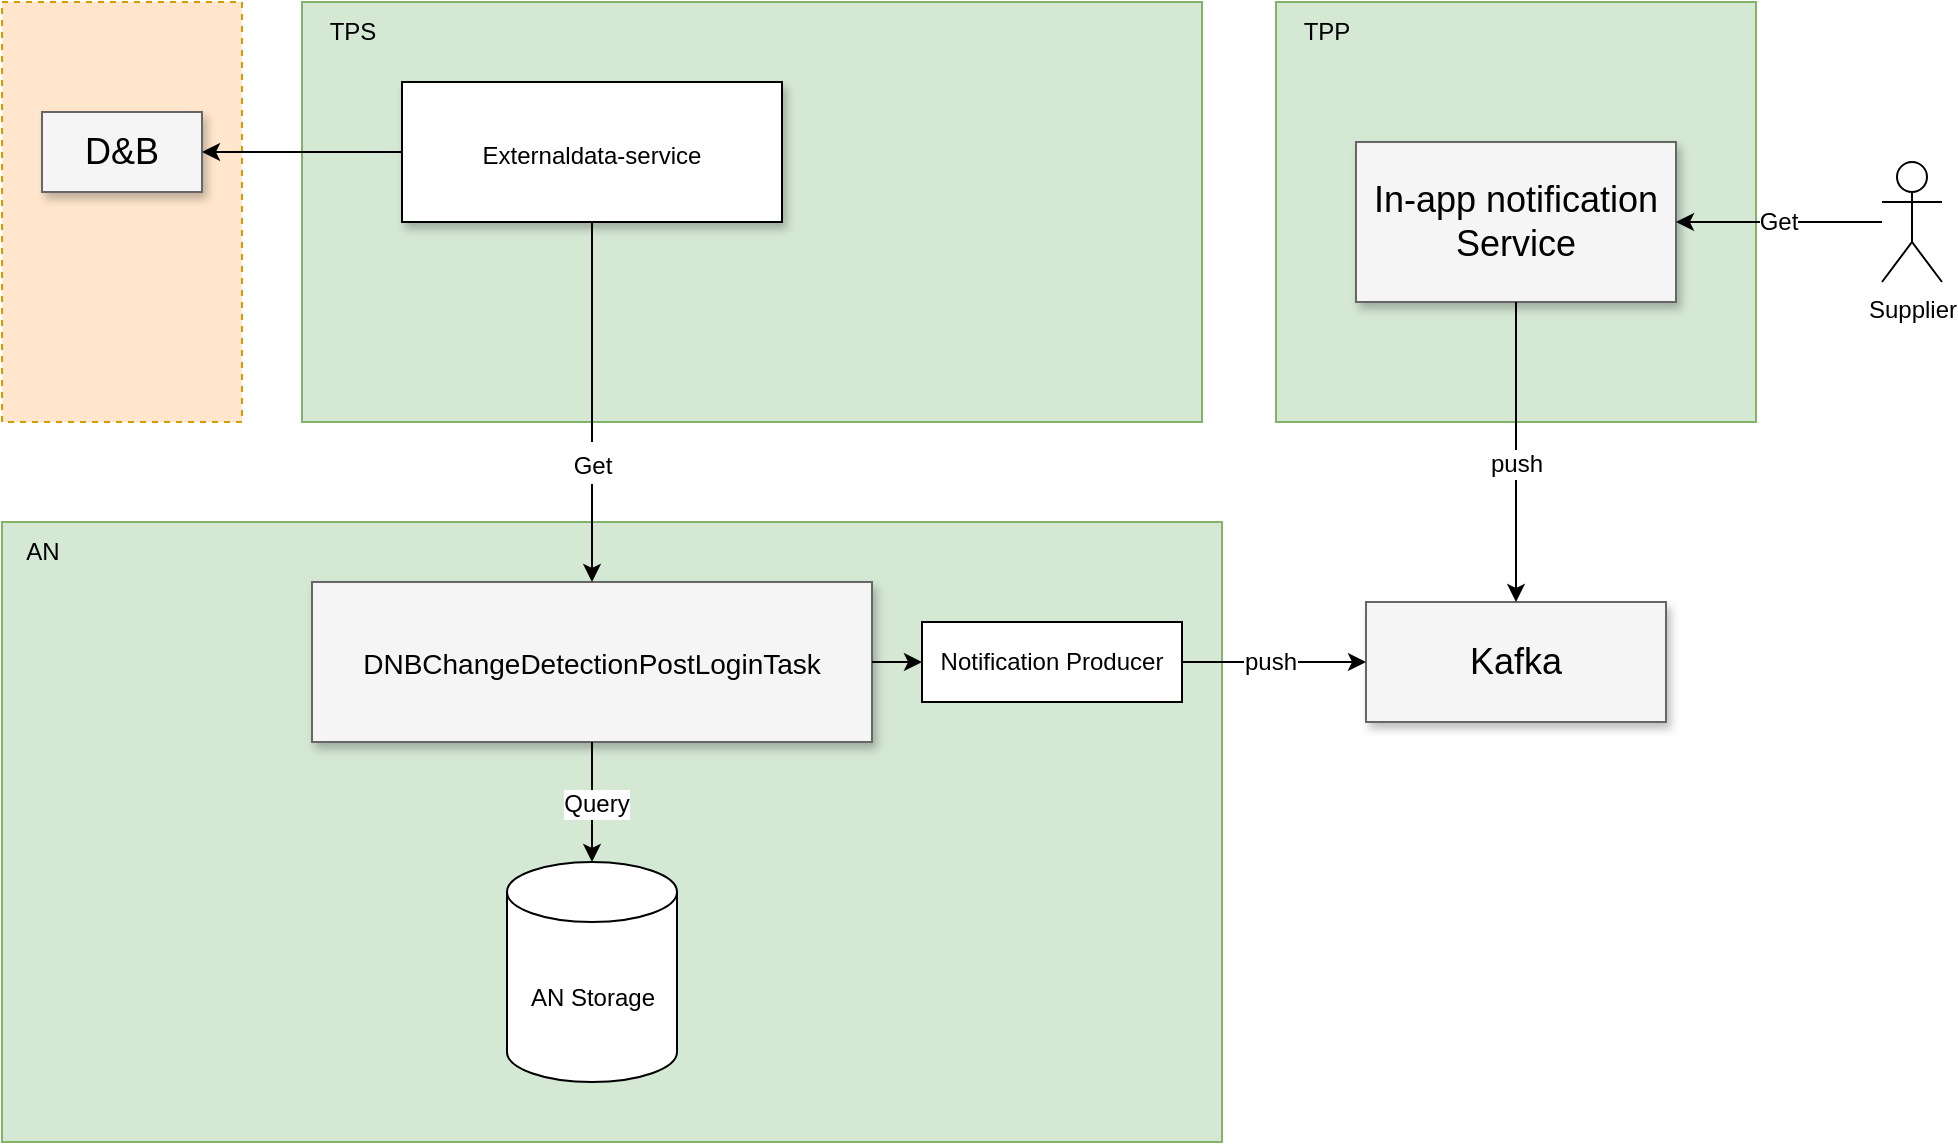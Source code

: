 <mxfile version="20.3.0" type="github">
  <diagram name="Page-1" id="90a13364-a465-7bf4-72fc-28e22215d7a0">
    <mxGraphModel dx="2066" dy="1129" grid="1" gridSize="10" guides="1" tooltips="1" connect="1" arrows="1" fold="1" page="1" pageScale="1.5" pageWidth="1169" pageHeight="826" background="none" math="0" shadow="0">
      <root>
        <mxCell id="0" style=";html=1;" />
        <mxCell id="1" style=";html=1;" parent="0" />
        <mxCell id="xSBLkjUT3SO6wZze7lMH-3" value="" style="group" parent="1" vertex="1" connectable="0">
          <mxGeometry width="970" height="570" as="geometry" />
        </mxCell>
        <mxCell id="wwz8x95htu8D-L9N0XOo-1" value="" style="rounded=0;whiteSpace=wrap;html=1;dashed=1;fillColor=#ffe6cc;strokeColor=#d79b00;" parent="xSBLkjUT3SO6wZze7lMH-3" vertex="1">
          <mxGeometry width="120" height="210" as="geometry" />
        </mxCell>
        <mxCell id="fSm1GcxjfFAWFzGtAJEy-5" value="" style="rounded=0;whiteSpace=wrap;html=1;fillColor=#d5e8d4;strokeColor=#82b366;" parent="xSBLkjUT3SO6wZze7lMH-3" vertex="1">
          <mxGeometry x="637" width="240" height="210" as="geometry" />
        </mxCell>
        <mxCell id="fSm1GcxjfFAWFzGtAJEy-4" value="" style="rounded=0;whiteSpace=wrap;html=1;fillColor=#d5e8d4;strokeColor=#82b366;" parent="xSBLkjUT3SO6wZze7lMH-3" vertex="1">
          <mxGeometry x="150" width="450" height="210" as="geometry" />
        </mxCell>
        <mxCell id="fSm1GcxjfFAWFzGtAJEy-3" value="" style="rounded=0;whiteSpace=wrap;html=1;fillColor=#d5e8d4;strokeColor=#82b366;" parent="xSBLkjUT3SO6wZze7lMH-3" vertex="1">
          <mxGeometry y="260" width="610" height="310" as="geometry" />
        </mxCell>
        <mxCell id="3a17f1ce550125da-5" value="&lt;span style=&quot;font-size: 12px;&quot;&gt;Externaldata-service&lt;/span&gt;" style="whiteSpace=wrap;html=1;shadow=1;fontSize=18;" parent="xSBLkjUT3SO6wZze7lMH-3" vertex="1">
          <mxGeometry x="200" y="40" width="190" height="70" as="geometry" />
        </mxCell>
        <mxCell id="3a17f1ce550125da-7" value="Kafka" style="whiteSpace=wrap;html=1;shadow=1;fontSize=18;fillColor=#f5f5f5;strokeColor=#666666;" parent="xSBLkjUT3SO6wZze7lMH-3" vertex="1">
          <mxGeometry x="682" y="300" width="150" height="60" as="geometry" />
        </mxCell>
        <mxCell id="3a17f1ce550125da-8" value="&lt;font style=&quot;font-size: 14px;&quot;&gt;DNBChangeDetectionPostLoginTask&lt;/font&gt;" style="whiteSpace=wrap;html=1;shadow=1;fontSize=18;fillColor=#f5f5f5;strokeColor=#666666;" parent="xSBLkjUT3SO6wZze7lMH-3" vertex="1">
          <mxGeometry x="155" y="290" width="280" height="80" as="geometry" />
        </mxCell>
        <mxCell id="fSm1GcxjfFAWFzGtAJEy-9" style="edgeStyle=orthogonalEdgeStyle;rounded=0;orthogonalLoop=1;jettySize=auto;html=1;exitX=1;exitY=0.5;exitDx=0;exitDy=0;entryX=0;entryY=0.5;entryDx=0;entryDy=0;" parent="xSBLkjUT3SO6wZze7lMH-3" source="ROQAfD1Z0zdCYN7bd8Di-7" target="3a17f1ce550125da-7" edge="1">
          <mxGeometry relative="1" as="geometry">
            <mxPoint x="550" y="125" as="sourcePoint" />
          </mxGeometry>
        </mxCell>
        <mxCell id="fSm1GcxjfFAWFzGtAJEy-29" value="push" style="edgeLabel;html=1;align=center;verticalAlign=middle;resizable=0;points=[];fontSize=12;" parent="fSm1GcxjfFAWFzGtAJEy-9" vertex="1" connectable="0">
          <mxGeometry x="-0.044" y="1" relative="1" as="geometry">
            <mxPoint y="1" as="offset" />
          </mxGeometry>
        </mxCell>
        <mxCell id="3a17f1ce550125da-11" value="In-app notification Service" style="whiteSpace=wrap;html=1;shadow=1;fontSize=18;fillColor=#f5f5f5;strokeColor=#666666;" parent="xSBLkjUT3SO6wZze7lMH-3" vertex="1">
          <mxGeometry x="677" y="70" width="160" height="80" as="geometry" />
        </mxCell>
        <mxCell id="fSm1GcxjfFAWFzGtAJEy-10" style="edgeStyle=orthogonalEdgeStyle;rounded=0;orthogonalLoop=1;jettySize=auto;html=1;exitX=0.5;exitY=1;exitDx=0;exitDy=0;entryX=0.5;entryY=0;entryDx=0;entryDy=0;" parent="xSBLkjUT3SO6wZze7lMH-3" source="3a17f1ce550125da-11" target="3a17f1ce550125da-7" edge="1">
          <mxGeometry relative="1" as="geometry">
            <Array as="points" />
            <mxPoint x="870" y="270" as="targetPoint" />
          </mxGeometry>
        </mxCell>
        <mxCell id="fSm1GcxjfFAWFzGtAJEy-30" value="push" style="edgeLabel;html=1;align=center;verticalAlign=middle;resizable=0;points=[];fontSize=12;" parent="fSm1GcxjfFAWFzGtAJEy-10" vertex="1" connectable="0">
          <mxGeometry x="-0.181" y="-1" relative="1" as="geometry">
            <mxPoint x="1" y="19" as="offset" />
          </mxGeometry>
        </mxCell>
        <mxCell id="fSm1GcxjfFAWFzGtAJEy-11" style="edgeStyle=orthogonalEdgeStyle;rounded=0;orthogonalLoop=1;jettySize=auto;html=1;entryX=1;entryY=0.5;entryDx=0;entryDy=0;" parent="xSBLkjUT3SO6wZze7lMH-3" source="fSm1GcxjfFAWFzGtAJEy-2" target="3a17f1ce550125da-11" edge="1">
          <mxGeometry relative="1" as="geometry" />
        </mxCell>
        <mxCell id="fSm1GcxjfFAWFzGtAJEy-31" value="Get" style="edgeLabel;html=1;align=center;verticalAlign=middle;resizable=0;points=[];fontSize=12;" parent="fSm1GcxjfFAWFzGtAJEy-11" vertex="1" connectable="0">
          <mxGeometry x="0.009" relative="1" as="geometry">
            <mxPoint as="offset" />
          </mxGeometry>
        </mxCell>
        <mxCell id="fSm1GcxjfFAWFzGtAJEy-2" value="Supplier" style="shape=umlActor;verticalLabelPosition=bottom;verticalAlign=top;html=1;outlineConnect=0;" parent="xSBLkjUT3SO6wZze7lMH-3" vertex="1">
          <mxGeometry x="940" y="80" width="30" height="60" as="geometry" />
        </mxCell>
        <mxCell id="fSm1GcxjfFAWFzGtAJEy-7" value="AN Storage" style="shape=cylinder3;whiteSpace=wrap;html=1;boundedLbl=1;backgroundOutline=1;size=15;" parent="xSBLkjUT3SO6wZze7lMH-3" vertex="1">
          <mxGeometry x="252.5" y="430" width="85" height="110" as="geometry" />
        </mxCell>
        <mxCell id="fSm1GcxjfFAWFzGtAJEy-14" value="AN" style="text;html=1;align=center;verticalAlign=middle;resizable=0;points=[];autosize=1;strokeColor=none;fillColor=none;" parent="xSBLkjUT3SO6wZze7lMH-3" vertex="1">
          <mxGeometry y="260" width="40" height="30" as="geometry" />
        </mxCell>
        <mxCell id="fSm1GcxjfFAWFzGtAJEy-15" value="TPP" style="text;html=1;align=center;verticalAlign=middle;resizable=0;points=[];autosize=1;strokeColor=none;fillColor=none;" parent="xSBLkjUT3SO6wZze7lMH-3" vertex="1">
          <mxGeometry x="637" width="50" height="30" as="geometry" />
        </mxCell>
        <mxCell id="fSm1GcxjfFAWFzGtAJEy-16" value="TPS" style="text;html=1;align=center;verticalAlign=middle;resizable=0;points=[];autosize=1;strokeColor=none;fillColor=none;" parent="xSBLkjUT3SO6wZze7lMH-3" vertex="1">
          <mxGeometry x="150" width="50" height="30" as="geometry" />
        </mxCell>
        <mxCell id="fSm1GcxjfFAWFzGtAJEy-27" style="edgeStyle=orthogonalEdgeStyle;rounded=0;orthogonalLoop=1;jettySize=auto;html=1;fontSize=18;startArrow=none;startFill=0;" parent="xSBLkjUT3SO6wZze7lMH-3" source="3a17f1ce550125da-8" target="fSm1GcxjfFAWFzGtAJEy-7" edge="1">
          <mxGeometry relative="1" as="geometry">
            <mxPoint x="415" y="462.5" as="sourcePoint" />
          </mxGeometry>
        </mxCell>
        <mxCell id="fSm1GcxjfFAWFzGtAJEy-32" value="Query" style="edgeLabel;html=1;align=center;verticalAlign=middle;resizable=0;points=[];fontSize=12;" parent="fSm1GcxjfFAWFzGtAJEy-27" vertex="1" connectable="0">
          <mxGeometry x="0.017" y="2" relative="1" as="geometry">
            <mxPoint as="offset" />
          </mxGeometry>
        </mxCell>
        <mxCell id="fSm1GcxjfFAWFzGtAJEy-13" style="edgeStyle=orthogonalEdgeStyle;rounded=0;orthogonalLoop=1;jettySize=auto;html=1;exitX=0.5;exitY=1;exitDx=0;exitDy=0;" parent="xSBLkjUT3SO6wZze7lMH-3" source="3a17f1ce550125da-5" target="3a17f1ce550125da-8" edge="1">
          <mxGeometry relative="1" as="geometry">
            <mxPoint x="415" y="392.5" as="targetPoint" />
            <mxPoint x="355" y="222.5" as="sourcePoint" />
          </mxGeometry>
        </mxCell>
        <mxCell id="fSm1GcxjfFAWFzGtAJEy-28" value="&lt;font style=&quot;font-size: 12px;&quot;&gt;Get&lt;/font&gt;" style="edgeLabel;html=1;align=center;verticalAlign=middle;resizable=0;points=[];fontSize=18;" parent="fSm1GcxjfFAWFzGtAJEy-13" vertex="1" connectable="0">
          <mxGeometry x="0.025" y="-1" relative="1" as="geometry">
            <mxPoint x="1" y="28" as="offset" />
          </mxGeometry>
        </mxCell>
        <mxCell id="wwz8x95htu8D-L9N0XOo-3" value="D&amp;amp;B" style="whiteSpace=wrap;html=1;shadow=1;fontSize=18;fillColor=#f5f5f5;strokeColor=#666666;" parent="xSBLkjUT3SO6wZze7lMH-3" vertex="1">
          <mxGeometry x="20" y="55" width="80" height="40" as="geometry" />
        </mxCell>
        <mxCell id="wwz8x95htu8D-L9N0XOo-5" style="edgeStyle=orthogonalEdgeStyle;rounded=0;orthogonalLoop=1;jettySize=auto;html=1;exitX=0;exitY=0.5;exitDx=0;exitDy=0;" parent="xSBLkjUT3SO6wZze7lMH-3" source="3a17f1ce550125da-5" target="wwz8x95htu8D-L9N0XOo-3" edge="1">
          <mxGeometry relative="1" as="geometry" />
        </mxCell>
        <mxCell id="ROQAfD1Z0zdCYN7bd8Di-7" value="Notification Producer" style="rounded=0;whiteSpace=wrap;html=1;fontSize=12;" parent="xSBLkjUT3SO6wZze7lMH-3" vertex="1">
          <mxGeometry x="460" y="310" width="130" height="40" as="geometry" />
        </mxCell>
        <mxCell id="xSBLkjUT3SO6wZze7lMH-1" style="edgeStyle=orthogonalEdgeStyle;rounded=0;orthogonalLoop=1;jettySize=auto;html=1;exitX=1;exitY=0.5;exitDx=0;exitDy=0;entryX=0;entryY=0.5;entryDx=0;entryDy=0;" parent="xSBLkjUT3SO6wZze7lMH-3" source="3a17f1ce550125da-8" target="ROQAfD1Z0zdCYN7bd8Di-7" edge="1">
          <mxGeometry relative="1" as="geometry" />
        </mxCell>
      </root>
    </mxGraphModel>
  </diagram>
</mxfile>
